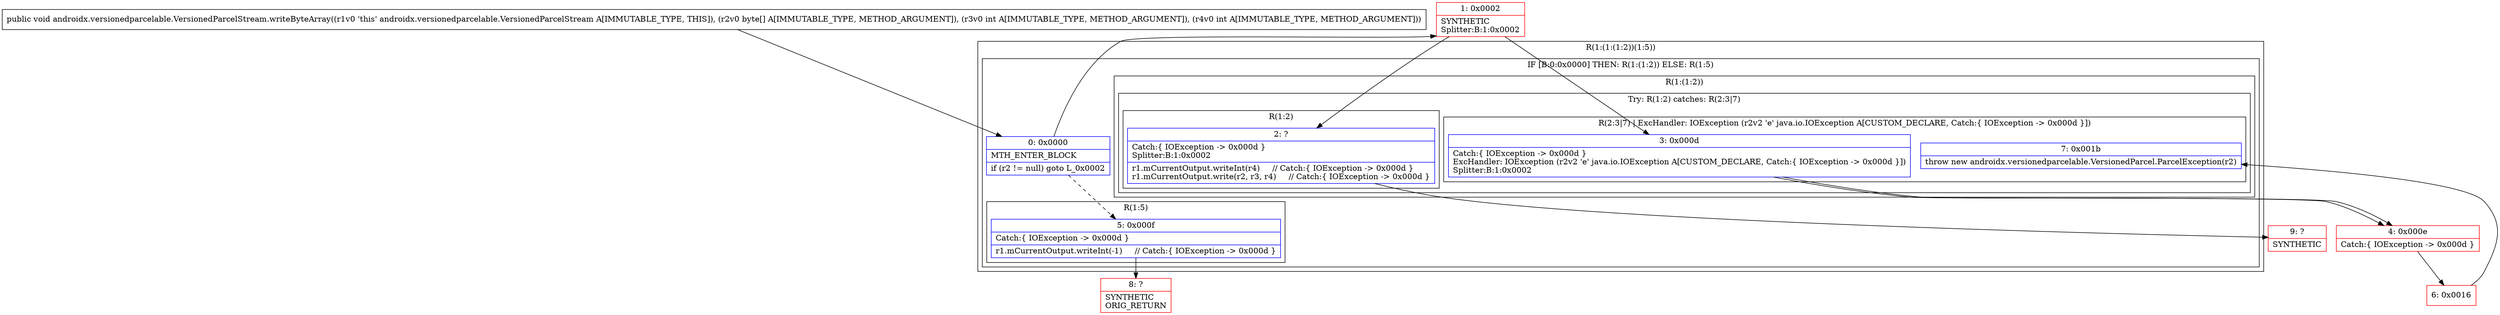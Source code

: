 digraph "CFG forandroidx.versionedparcelable.VersionedParcelStream.writeByteArray([BII)V" {
subgraph cluster_Region_347079936 {
label = "R(1:(1:(1:2))(1:5))";
node [shape=record,color=blue];
subgraph cluster_IfRegion_903098596 {
label = "IF [B:0:0x0000] THEN: R(1:(1:2)) ELSE: R(1:5)";
node [shape=record,color=blue];
Node_0 [shape=record,label="{0\:\ 0x0000|MTH_ENTER_BLOCK\l|if (r2 != null) goto L_0x0002\l}"];
subgraph cluster_Region_1075214744 {
label = "R(1:(1:2))";
node [shape=record,color=blue];
subgraph cluster_TryCatchRegion_261141581 {
label = "Try: R(1:2) catches: R(2:3|7)";
node [shape=record,color=blue];
subgraph cluster_Region_463218874 {
label = "R(1:2)";
node [shape=record,color=blue];
Node_2 [shape=record,label="{2\:\ ?|Catch:\{ IOException \-\> 0x000d \}\lSplitter:B:1:0x0002\l|r1.mCurrentOutput.writeInt(r4)     \/\/ Catch:\{ IOException \-\> 0x000d \}\lr1.mCurrentOutput.write(r2, r3, r4)     \/\/ Catch:\{ IOException \-\> 0x000d \}\l}"];
}
subgraph cluster_Region_266041405 {
label = "R(2:3|7) | ExcHandler: IOException (r2v2 'e' java.io.IOException A[CUSTOM_DECLARE, Catch:\{ IOException \-\> 0x000d \}])\l";
node [shape=record,color=blue];
Node_3 [shape=record,label="{3\:\ 0x000d|Catch:\{ IOException \-\> 0x000d \}\lExcHandler: IOException (r2v2 'e' java.io.IOException A[CUSTOM_DECLARE, Catch:\{ IOException \-\> 0x000d \}])\lSplitter:B:1:0x0002\l}"];
Node_7 [shape=record,label="{7\:\ 0x001b|throw new androidx.versionedparcelable.VersionedParcel.ParcelException(r2)\l}"];
}
}
}
subgraph cluster_Region_2096237287 {
label = "R(1:5)";
node [shape=record,color=blue];
Node_5 [shape=record,label="{5\:\ 0x000f|Catch:\{ IOException \-\> 0x000d \}\l|r1.mCurrentOutput.writeInt(\-1)     \/\/ Catch:\{ IOException \-\> 0x000d \}\l}"];
}
}
}
subgraph cluster_Region_266041405 {
label = "R(2:3|7) | ExcHandler: IOException (r2v2 'e' java.io.IOException A[CUSTOM_DECLARE, Catch:\{ IOException \-\> 0x000d \}])\l";
node [shape=record,color=blue];
Node_3 [shape=record,label="{3\:\ 0x000d|Catch:\{ IOException \-\> 0x000d \}\lExcHandler: IOException (r2v2 'e' java.io.IOException A[CUSTOM_DECLARE, Catch:\{ IOException \-\> 0x000d \}])\lSplitter:B:1:0x0002\l}"];
Node_7 [shape=record,label="{7\:\ 0x001b|throw new androidx.versionedparcelable.VersionedParcel.ParcelException(r2)\l}"];
}
Node_1 [shape=record,color=red,label="{1\:\ 0x0002|SYNTHETIC\lSplitter:B:1:0x0002\l}"];
Node_4 [shape=record,color=red,label="{4\:\ 0x000e|Catch:\{ IOException \-\> 0x000d \}\l}"];
Node_6 [shape=record,color=red,label="{6\:\ 0x0016}"];
Node_8 [shape=record,color=red,label="{8\:\ ?|SYNTHETIC\lORIG_RETURN\l}"];
Node_9 [shape=record,color=red,label="{9\:\ ?|SYNTHETIC\l}"];
MethodNode[shape=record,label="{public void androidx.versionedparcelable.VersionedParcelStream.writeByteArray((r1v0 'this' androidx.versionedparcelable.VersionedParcelStream A[IMMUTABLE_TYPE, THIS]), (r2v0 byte[] A[IMMUTABLE_TYPE, METHOD_ARGUMENT]), (r3v0 int A[IMMUTABLE_TYPE, METHOD_ARGUMENT]), (r4v0 int A[IMMUTABLE_TYPE, METHOD_ARGUMENT])) }"];
MethodNode -> Node_0;
Node_0 -> Node_1;
Node_0 -> Node_5[style=dashed];
Node_2 -> Node_9;
Node_3 -> Node_4;
Node_5 -> Node_8;
Node_3 -> Node_4;
Node_1 -> Node_2;
Node_1 -> Node_3;
Node_4 -> Node_6;
Node_6 -> Node_7;
}

